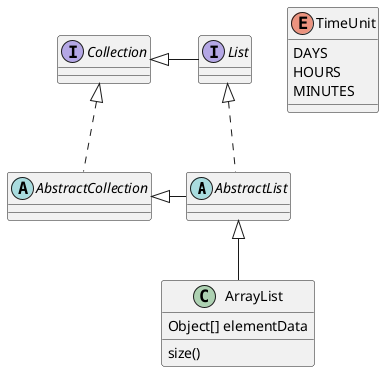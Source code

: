@startuml

abstract class AbstractList
abstract AbstractCollection
interface List
interface Collection

List <|.. AbstractList
Collection <|.. AbstractCollection

Collection <|- List
AbstractCollection <|- AbstractList
AbstractList <|-- ArrayList

class ArrayList {
Object[] elementData
size()
}

enum TimeUnit {
DAYS
HOURS
MINUTES
}

@enduml